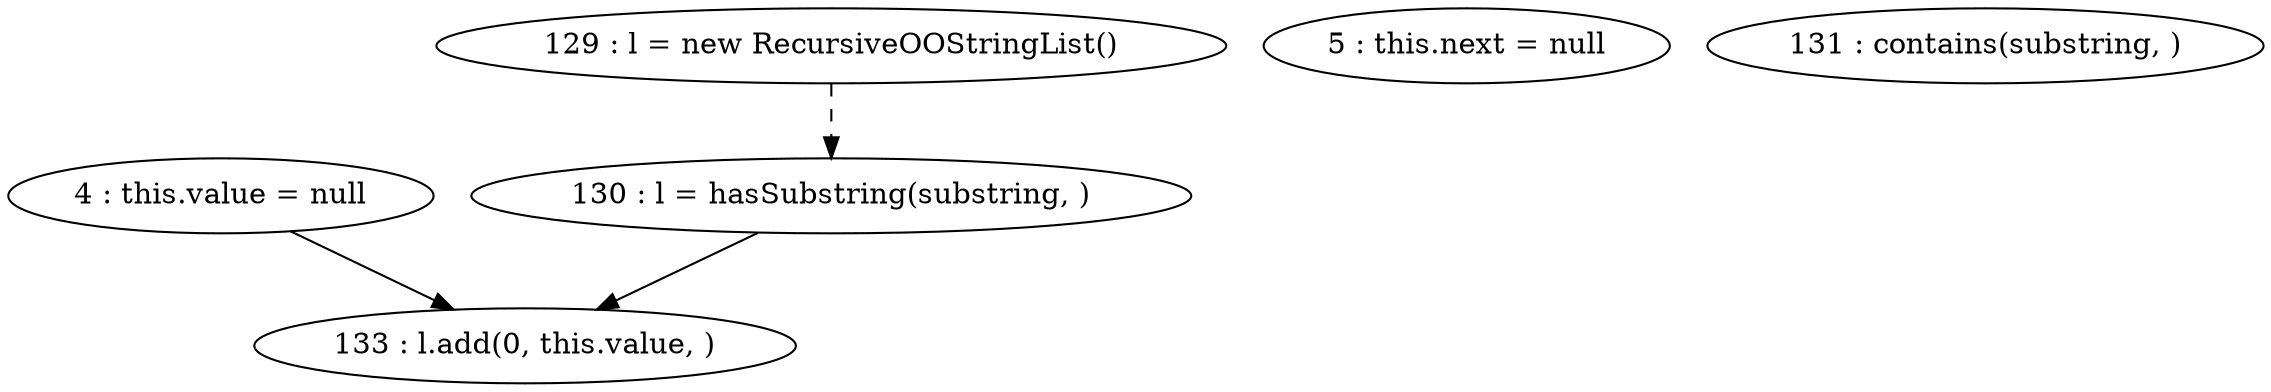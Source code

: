 digraph G {
"4 : this.value = null"
"4 : this.value = null" -> "133 : l.add(0, this.value, )"
"5 : this.next = null"
"129 : l = new RecursiveOOStringList()"
"129 : l = new RecursiveOOStringList()" -> "130 : l = hasSubstring(substring, )" [style=dashed]
"130 : l = hasSubstring(substring, )"
"130 : l = hasSubstring(substring, )" -> "133 : l.add(0, this.value, )"
"131 : contains(substring, )"
"133 : l.add(0, this.value, )"
}